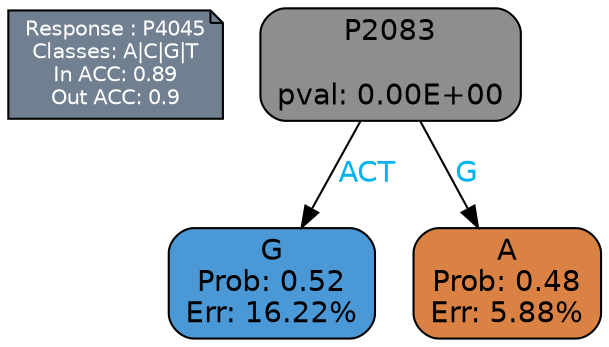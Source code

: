 digraph Tree {
node [shape=box, style="filled, rounded", color="black", fontname=helvetica] ;
graph [ranksep=equally, splines=polylines, bgcolor=transparent, dpi=600] ;
edge [fontname=helvetica] ;
LEGEND [label="Response : P4045
Classes: A|C|G|T
In ACC: 0.89
Out ACC: 0.9
",shape=note,align=left,style=filled,fillcolor="slategray",fontcolor="white",fontsize=10];1 [label="P2083

pval: 0.00E+00", fillcolor="#908d90"] ;
2 [label="G
Prob: 0.52
Err: 16.22%", fillcolor="#4b98d7"] ;
3 [label="A
Prob: 0.48
Err: 5.88%", fillcolor="#da8243"] ;
1 -> 2 [label="ACT",fontcolor=deepskyblue2] ;
1 -> 3 [label="G",fontcolor=deepskyblue2] ;
{rank = same; 2;3;}{rank = same; LEGEND;1;}}